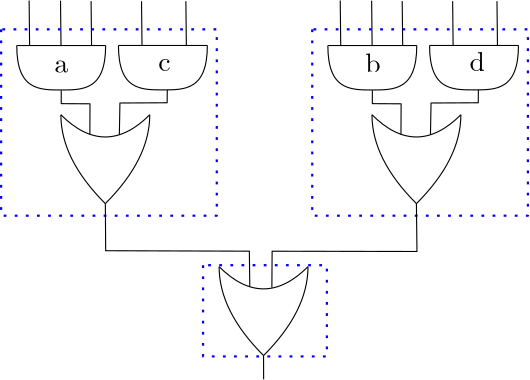 <?xml version="1.0"?>
<!DOCTYPE ipe SYSTEM "ipe.dtd">
<ipe version="70218" creator="Ipe 7.2.28">
<info created="D:20241220134313" modified="D:20241220134556"/>
<ipestyle name="basic">
<symbol name="arrow/arc(spx)">
<path stroke="sym-stroke" fill="sym-stroke" pen="sym-pen">
0 0 m
-1 0.333 l
-1 -0.333 l
h
</path>
</symbol>
<symbol name="arrow/farc(spx)">
<path stroke="sym-stroke" fill="white" pen="sym-pen">
0 0 m
-1 0.333 l
-1 -0.333 l
h
</path>
</symbol>
<symbol name="arrow/ptarc(spx)">
<path stroke="sym-stroke" fill="sym-stroke" pen="sym-pen">
0 0 m
-1 0.333 l
-0.8 0 l
-1 -0.333 l
h
</path>
</symbol>
<symbol name="arrow/fptarc(spx)">
<path stroke="sym-stroke" fill="white" pen="sym-pen">
0 0 m
-1 0.333 l
-0.8 0 l
-1 -0.333 l
h
</path>
</symbol>
<symbol name="mark/circle(sx)" transformations="translations">
<path fill="sym-stroke">
0.6 0 0 0.6 0 0 e
0.4 0 0 0.4 0 0 e
</path>
</symbol>
<symbol name="mark/disk(sx)" transformations="translations">
<path fill="sym-stroke">
0.6 0 0 0.6 0 0 e
</path>
</symbol>
<symbol name="mark/fdisk(sfx)" transformations="translations">
<group>
<path fill="sym-fill">
0.5 0 0 0.5 0 0 e
</path>
<path fill="sym-stroke" fillrule="eofill">
0.6 0 0 0.6 0 0 e
0.4 0 0 0.4 0 0 e
</path>
</group>
</symbol>
<symbol name="mark/box(sx)" transformations="translations">
<path fill="sym-stroke" fillrule="eofill">
-0.6 -0.6 m
0.6 -0.6 l
0.6 0.6 l
-0.6 0.6 l
h
-0.4 -0.4 m
0.4 -0.4 l
0.4 0.4 l
-0.4 0.4 l
h
</path>
</symbol>
<symbol name="mark/square(sx)" transformations="translations">
<path fill="sym-stroke">
-0.6 -0.6 m
0.6 -0.6 l
0.6 0.6 l
-0.6 0.6 l
h
</path>
</symbol>
<symbol name="mark/fsquare(sfx)" transformations="translations">
<group>
<path fill="sym-fill">
-0.5 -0.5 m
0.5 -0.5 l
0.5 0.5 l
-0.5 0.5 l
h
</path>
<path fill="sym-stroke" fillrule="eofill">
-0.6 -0.6 m
0.6 -0.6 l
0.6 0.6 l
-0.6 0.6 l
h
-0.4 -0.4 m
0.4 -0.4 l
0.4 0.4 l
-0.4 0.4 l
h
</path>
</group>
</symbol>
<symbol name="mark/cross(sx)" transformations="translations">
<group>
<path fill="sym-stroke">
-0.43 -0.57 m
0.57 0.43 l
0.43 0.57 l
-0.57 -0.43 l
h
</path>
<path fill="sym-stroke">
-0.43 0.57 m
0.57 -0.43 l
0.43 -0.57 l
-0.57 0.43 l
h
</path>
</group>
</symbol>
<symbol name="arrow/fnormal(spx)">
<path stroke="sym-stroke" fill="white" pen="sym-pen">
0 0 m
-1 0.333 l
-1 -0.333 l
h
</path>
</symbol>
<symbol name="arrow/pointed(spx)">
<path stroke="sym-stroke" fill="sym-stroke" pen="sym-pen">
0 0 m
-1 0.333 l
-0.8 0 l
-1 -0.333 l
h
</path>
</symbol>
<symbol name="arrow/fpointed(spx)">
<path stroke="sym-stroke" fill="white" pen="sym-pen">
0 0 m
-1 0.333 l
-0.8 0 l
-1 -0.333 l
h
</path>
</symbol>
<symbol name="arrow/linear(spx)">
<path stroke="sym-stroke" pen="sym-pen">
-1 0.333 m
0 0 l
-1 -0.333 l
</path>
</symbol>
<symbol name="arrow/fdouble(spx)">
<path stroke="sym-stroke" fill="white" pen="sym-pen">
0 0 m
-1 0.333 l
-1 -0.333 l
h
-1 0 m
-2 0.333 l
-2 -0.333 l
h
</path>
</symbol>
<symbol name="arrow/double(spx)">
<path stroke="sym-stroke" fill="sym-stroke" pen="sym-pen">
0 0 m
-1 0.333 l
-1 -0.333 l
h
-1 0 m
-2 0.333 l
-2 -0.333 l
h
</path>
</symbol>
<symbol name="arrow/mid-normal(spx)">
<path stroke="sym-stroke" fill="sym-stroke" pen="sym-pen">
0.5 0 m
-0.5 0.333 l
-0.5 -0.333 l
h
</path>
</symbol>
<symbol name="arrow/mid-fnormal(spx)">
<path stroke="sym-stroke" fill="white" pen="sym-pen">
0.5 0 m
-0.5 0.333 l
-0.5 -0.333 l
h
</path>
</symbol>
<symbol name="arrow/mid-pointed(spx)">
<path stroke="sym-stroke" fill="sym-stroke" pen="sym-pen">
0.5 0 m
-0.5 0.333 l
-0.3 0 l
-0.5 -0.333 l
h
</path>
</symbol>
<symbol name="arrow/mid-fpointed(spx)">
<path stroke="sym-stroke" fill="white" pen="sym-pen">
0.5 0 m
-0.5 0.333 l
-0.3 0 l
-0.5 -0.333 l
h
</path>
</symbol>
<symbol name="arrow/mid-double(spx)">
<path stroke="sym-stroke" fill="sym-stroke" pen="sym-pen">
1 0 m
0 0.333 l
0 -0.333 l
h
0 0 m
-1 0.333 l
-1 -0.333 l
h
</path>
</symbol>
<symbol name="arrow/mid-fdouble(spx)">
<path stroke="sym-stroke" fill="white" pen="sym-pen">
1 0 m
0 0.333 l
0 -0.333 l
h
0 0 m
-1 0.333 l
-1 -0.333 l
h
</path>
</symbol>
<anglesize name="22.5 deg" value="22.5"/>
<anglesize name="30 deg" value="30"/>
<anglesize name="45 deg" value="45"/>
<anglesize name="60 deg" value="60"/>
<anglesize name="90 deg" value="90"/>
<arrowsize name="large" value="10"/>
<arrowsize name="small" value="5"/>
<arrowsize name="tiny" value="3"/>
<color name="blue" value="0 0 1"/>
<color name="brown" value="0.647 0.165 0.165"/>
<color name="darkblue" value="0 0 0.545"/>
<color name="darkcyan" value="0 0.545 0.545"/>
<color name="darkgray" value="0.663"/>
<color name="darkgreen" value="0 0.392 0"/>
<color name="darkmagenta" value="0.545 0 0.545"/>
<color name="darkorange" value="1 0.549 0"/>
<color name="darkred" value="0.545 0 0"/>
<color name="gold" value="1 0.843 0"/>
<color name="gray" value="0.745"/>
<color name="green" value="0 1 0"/>
<color name="lightblue" value="0.678 0.847 0.902"/>
<color name="lightcyan" value="0.878 1 1"/>
<color name="lightgray" value="0.827"/>
<color name="lightgreen" value="0.565 0.933 0.565"/>
<color name="lightyellow" value="1 1 0.878"/>
<color name="navy" value="0 0 0.502"/>
<color name="orange" value="1 0.647 0"/>
<color name="pink" value="1 0.753 0.796"/>
<color name="purple" value="0.627 0.125 0.941"/>
<color name="red" value="1 0 0"/>
<color name="seagreen" value="0.18 0.545 0.341"/>
<color name="turquoise" value="0.251 0.878 0.816"/>
<color name="violet" value="0.933 0.51 0.933"/>
<color name="yellow" value="1 1 0"/>
<dashstyle name="dash dot dotted" value="[4 2 1 2 1 2] 0"/>
<dashstyle name="dash dotted" value="[4 2 1 2] 0"/>
<dashstyle name="dashed" value="[4] 0"/>
<dashstyle name="dotted" value="[1 3] 0"/>
<gridsize name="10 pts (~3.5 mm)" value="10"/>
<gridsize name="14 pts (~5 mm)" value="14"/>
<gridsize name="16 pts (~6 mm)" value="16"/>
<gridsize name="20 pts (~7 mm)" value="20"/>
<gridsize name="28 pts (~10 mm)" value="28"/>
<gridsize name="32 pts (~12 mm)" value="32"/>
<gridsize name="4 pts" value="4"/>
<gridsize name="56 pts (~20 mm)" value="56"/>
<gridsize name="8 pts (~3 mm)" value="8"/>
<opacity name="10%" value="0.1"/>
<opacity name="30%" value="0.3"/>
<opacity name="50%" value="0.5"/>
<opacity name="75%" value="0.75"/>
<pen name="fat" value="1.2"/>
<pen name="heavier" value="0.8"/>
<pen name="ultrafat" value="2"/>
<symbolsize name="large" value="5"/>
<symbolsize name="small" value="2"/>
<symbolsize name="tiny" value="1.1"/>
<textsize name="Huge" value="\Huge"/>
<textsize name="LARGE" value="\LARGE"/>
<textsize name="Large" value="\Large"/>
<textsize name="footnote" value="\footnotesize"/>
<textsize name="huge" value="\huge"/>
<textsize name="large" value="\large"/>
<textsize name="script" value="\scriptsize"/>
<textsize name="small" value="\small"/>
<textsize name="tiny" value="\tiny"/>
<textstyle name="center" begin="\begin{center}" end="\end{center}"/>
<textstyle name="item" begin="\begin{itemize}\item{}" end="\end{itemize}"/>
<textstyle name="itemize" begin="\begin{itemize}" end="\end{itemize}"/>
<tiling name="falling" angle="-60" step="4" width="1"/>
<tiling name="rising" angle="30" step="4" width="1"/>
</ipestyle>
<page>
<layer name="alpha"/>
<view layers="alpha" active="alpha"/>
<path layer="alpha" matrix="1 0 0 1 48 -272" stroke="black">
224 704 m
256 704 l
</path>
<path matrix="1 0 0 1 48 -272" stroke="black">
224 704 m
224 688
240 688
256 688
256 704 c
</path>
<path matrix="1 0 0 1 84.6132 -271.971" stroke="black">
224 704 m
256 704 l
</path>
<path matrix="1 0 0 1 84.6132 -271.971" stroke="black">
224 704 m
224 688
240 688
256 688
256 704 c
</path>
<path matrix="1 0 0 1 -0.1162 -296.913" stroke="black">
288 704 m
304 688
320 704 c
</path>
<path matrix="1 0 0 1 -0.1162 -296.913" stroke="black">
288 704 m
288 688
304 672 c
</path>
<path matrix="1 0 0 1 -0.1162 -296.913" stroke="black">
304 672 m
320 688
320 704 c
</path>
<path matrix="1 0 0 1 44.5669 -271.814" stroke="black">
232.059 703.987 m
231.886 720.008 l
</path>
<path matrix="1 0 0 1 66.8733 -271.992" stroke="black">
232.059 703.987 m
231.886 720.008 l
</path>
<path matrix="1 0 0 1 55.8718 -271.859" stroke="black">
232.059 703.987 m
231.886 720.008 l
</path>
<path matrix="1 0 0 1 85.0331 -272.036" stroke="black">
232.059 703.987 m
231.886 720.008 l
</path>
<path matrix="1 0 0 1 100.996 -272.036" stroke="black">
232.059 703.987 m
231.886 720.008 l
</path>
<path matrix="1 0 0 1 16 80" stroke="black">
272.013 335.825 m
272.013 331.082 l
282.371 331.027 l
282.316 319.961 l
</path>
<path matrix="1 0 0 1 16 80" stroke="black">
310.182 336.014 m
310.14 331.398 l
293.145 331.314 l
292.935 319.9 l
</path>
<path matrix="1 0 0 1 16 80" stroke="blue" dash="dotted" pen="heavier">
250.369 357.835 m
250.369 290.749 l
328.015 290.749 l
328.015 357.835 l
h
</path>
<text matrix="1 0 0 1 80.3918 94.96" transformations="translations" pos="205.086 327.359" stroke="black" type="label" width="4.981" height="4.289" depth="0" valign="baseline">a</text>
<text matrix="1 0 0 1 117.891 95.458" transformations="translations" pos="205.086 327.359" stroke="black" type="label" width="4.428" height="4.289" depth="0" valign="baseline">c</text>
<path matrix="1 0 0 1 160 -272" stroke="black">
224 704 m
256 704 l
</path>
<path matrix="1 0 0 1 160 -272" stroke="black">
224 704 m
224 688
240 688
256 688
256 704 c
</path>
<path matrix="1 0 0 1 196.613 -271.971" stroke="black">
224 704 m
256 704 l
</path>
<path matrix="1 0 0 1 196.613 -271.971" stroke="black">
224 704 m
224 688
240 688
256 688
256 704 c
</path>
<path matrix="1 0 0 1 111.884 -296.913" stroke="black">
288 704 m
304 688
320 704 c
</path>
<path matrix="1 0 0 1 111.884 -296.913" stroke="black">
288 704 m
288 688
304 672 c
</path>
<path matrix="1 0 0 1 111.884 -296.913" stroke="black">
304 672 m
320 688
320 704 c
</path>
<path matrix="1 0 0 1 156.567 -271.814" stroke="black">
232.059 703.987 m
231.886 720.008 l
</path>
<path matrix="1 0 0 1 178.873 -271.992" stroke="black">
232.059 703.987 m
231.886 720.008 l
</path>
<path matrix="1 0 0 1 167.872 -271.859" stroke="black">
232.059 703.987 m
231.886 720.008 l
</path>
<path matrix="1 0 0 1 197.033 -272.036" stroke="black">
232.059 703.987 m
231.886 720.008 l
</path>
<path matrix="1 0 0 1 212.996 -272.036" stroke="black">
232.059 703.987 m
231.886 720.008 l
</path>
<path matrix="1 0 0 1 128 80" stroke="black">
272.013 335.825 m
272.013 331.082 l
282.371 331.027 l
282.316 319.961 l
</path>
<path matrix="1 0 0 1 128 80" stroke="black">
310.182 336.014 m
310.14 331.398 l
293.145 331.314 l
292.935 319.9 l
</path>
<path matrix="1 0 0 1 128 80" stroke="blue" dash="dotted" pen="heavier">
250.369 357.835 m
250.369 290.749 l
328.015 290.749 l
328.015 357.835 l
h
</path>
<text matrix="1 0 0 1 192.392 94.96" transformations="translations" pos="205.086 327.359" stroke="black" type="label" width="5.535" height="6.918" depth="0" valign="baseline">b</text>
<text matrix="1 0 0 1 229.891 95.458" transformations="translations" pos="205.086 327.359" stroke="black" type="label" width="5.535" height="6.918" depth="0" valign="baseline">d</text>
<path matrix="1 0 0 1 56.8482 -351.601" stroke="black">
288 704 m
304 688
320 704 c
</path>
<path matrix="1 0 0 1 56.8482 -351.601" stroke="black">
288 704 m
288 688
304 672 c
</path>
<path matrix="1 0 0 1 56.8482 -351.601" stroke="black">
304 672 m
320 688
320 704 c
</path>
<path matrix="1 0 0 1 46.3862 -310.735" stroke="black">
314.462 631.223 m
314.491 622.573 l
</path>
<path matrix="1 0 0 1 121.612 -360.926" stroke="blue" dash="dotted" pen="heavier">
217.46 713.848 m
217.46 681.005 l
262.033 681.005 l
262.033 713.848 l
h
</path>
<path stroke="black">
303.895 375.127 m
304.011 358.136 l
355.736 357.972 l
355.892 345.177 l
</path>
<path stroke="black">
415.876 375.187 m
416.079 357.861 l
363.933 357.952 l
363.842 344.87 l
</path>
</page>
</ipe>
